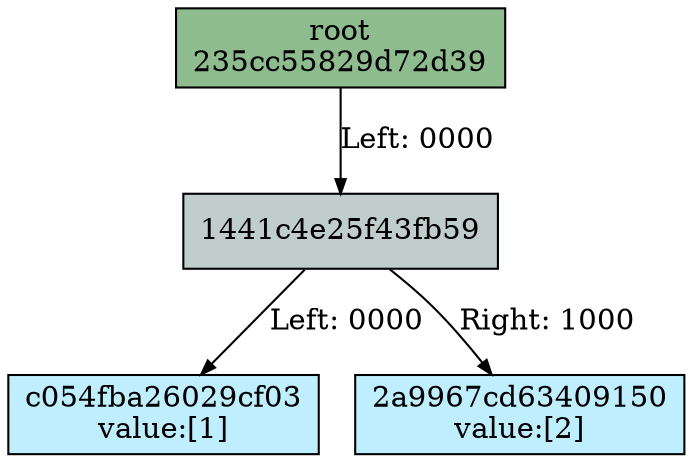 Digraph merkletree {

h235cc55829d72d39 -> h1441c4e25f43fb59 [arrowsize=0.7 label="Left: 0000\l" nojustify=true ];
h1441c4e25f43fb59 -> hc054fba26029cf03 [arrowsize=0.7 label="Left: 0000" nojustify=true ];
h1441c4e25f43fb59 -> h2a9967cd63409150 [arrowsize=0.7 label="Right: 1000" nojustify=true ];

Subgraph depth_0 {
rank=same

h235cc55829d72d39 [fillcolor=darkseagreen label="root\n235cc55829d72d39" ordering=out shape=box style=filled ];
}


Subgraph depth_4 {
rank=same

h1441c4e25f43fb59 [fillcolor=azure3 label="1441c4e25f43fb59" ordering=out shape=box style=filled ];
}


Subgraph depth_256 {
rank=same

hc054fba26029cf03 [fillcolor=lightblue1 label="c054fba26029cf03\nvalue:[1]" ordering=out shape=box style=filled ];
h2a9967cd63409150 [fillcolor=lightblue1 label="2a9967cd63409150\nvalue:[2]" ordering=out shape=box style=filled ];
}

}
